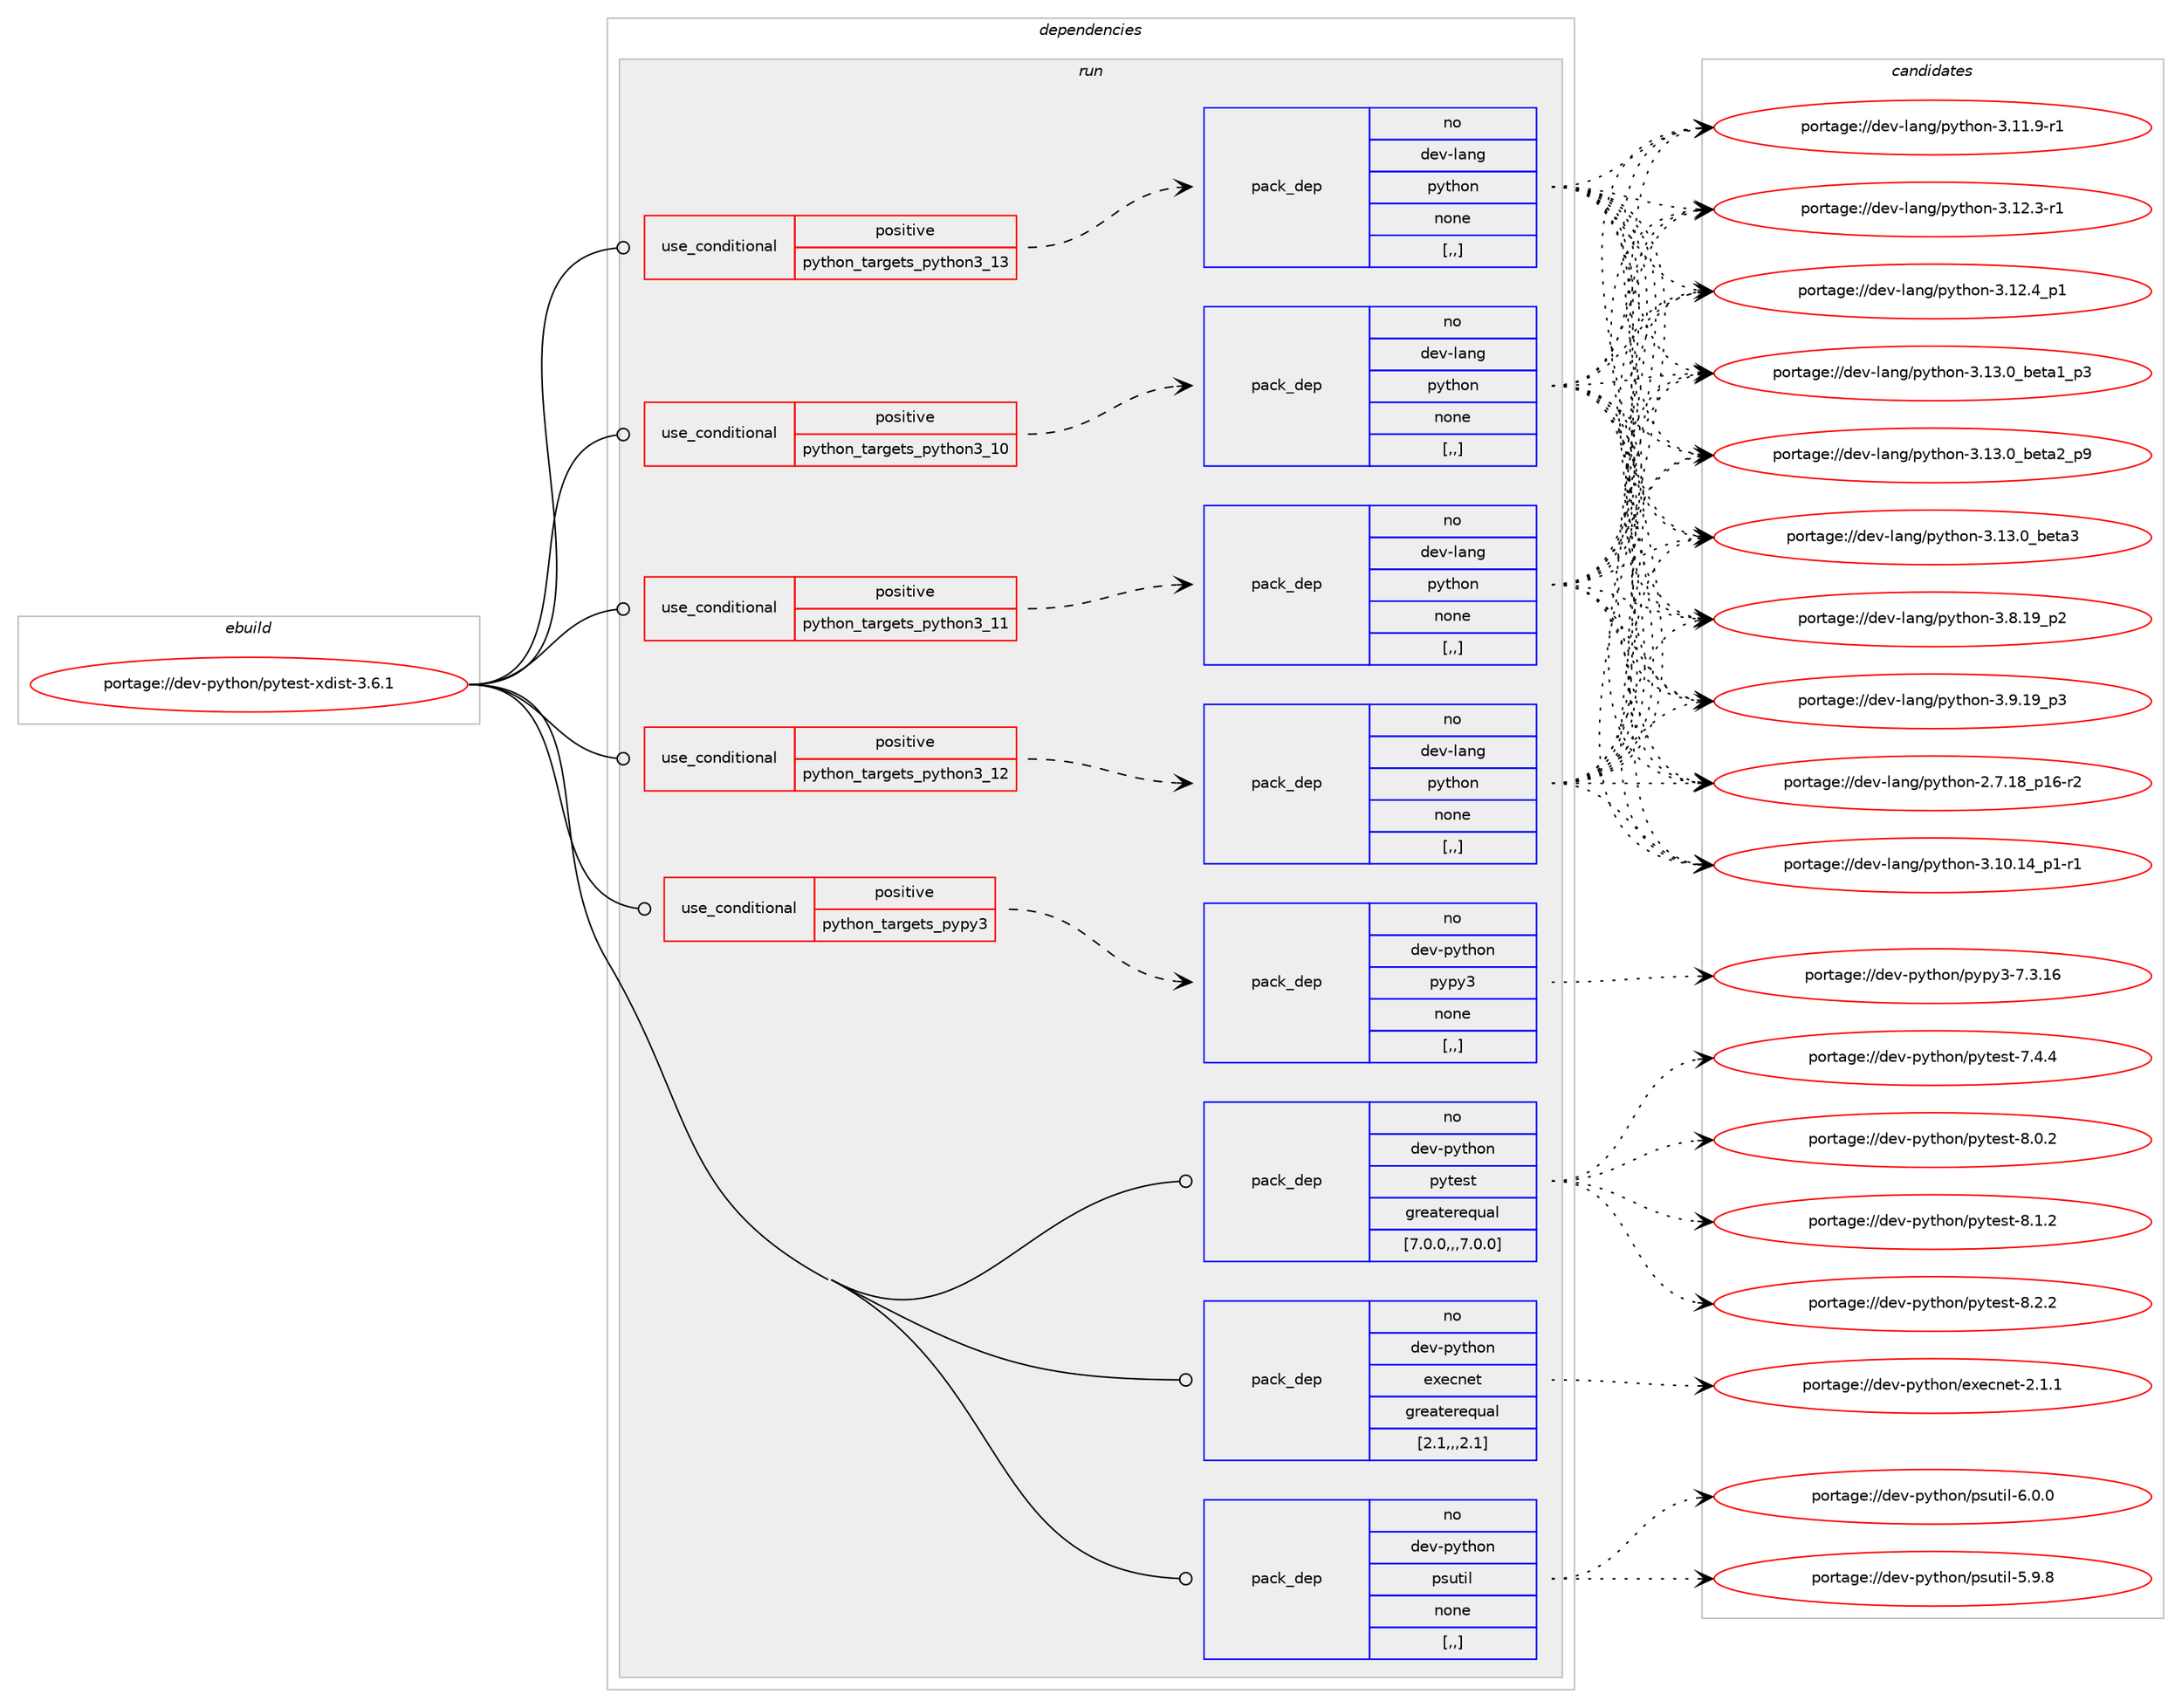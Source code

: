 digraph prolog {

# *************
# Graph options
# *************

newrank=true;
concentrate=true;
compound=true;
graph [rankdir=LR,fontname=Helvetica,fontsize=10,ranksep=1.5];#, ranksep=2.5, nodesep=0.2];
edge  [arrowhead=vee];
node  [fontname=Helvetica,fontsize=10];

# **********
# The ebuild
# **********

subgraph cluster_leftcol {
color=gray;
rank=same;
label=<<i>ebuild</i>>;
id [label="portage://dev-python/pytest-xdist-3.6.1", color=red, width=4, href="../dev-python/pytest-xdist-3.6.1.svg"];
}

# ****************
# The dependencies
# ****************

subgraph cluster_midcol {
color=gray;
label=<<i>dependencies</i>>;
subgraph cluster_compile {
fillcolor="#eeeeee";
style=filled;
label=<<i>compile</i>>;
}
subgraph cluster_compileandrun {
fillcolor="#eeeeee";
style=filled;
label=<<i>compile and run</i>>;
}
subgraph cluster_run {
fillcolor="#eeeeee";
style=filled;
label=<<i>run</i>>;
subgraph cond36909 {
dependency155678 [label=<<TABLE BORDER="0" CELLBORDER="1" CELLSPACING="0" CELLPADDING="4"><TR><TD ROWSPAN="3" CELLPADDING="10">use_conditional</TD></TR><TR><TD>positive</TD></TR><TR><TD>python_targets_pypy3</TD></TR></TABLE>>, shape=none, color=red];
subgraph pack117534 {
dependency155679 [label=<<TABLE BORDER="0" CELLBORDER="1" CELLSPACING="0" CELLPADDING="4" WIDTH="220"><TR><TD ROWSPAN="6" CELLPADDING="30">pack_dep</TD></TR><TR><TD WIDTH="110">no</TD></TR><TR><TD>dev-python</TD></TR><TR><TD>pypy3</TD></TR><TR><TD>none</TD></TR><TR><TD>[,,]</TD></TR></TABLE>>, shape=none, color=blue];
}
dependency155678:e -> dependency155679:w [weight=20,style="dashed",arrowhead="vee"];
}
id:e -> dependency155678:w [weight=20,style="solid",arrowhead="odot"];
subgraph cond36910 {
dependency155680 [label=<<TABLE BORDER="0" CELLBORDER="1" CELLSPACING="0" CELLPADDING="4"><TR><TD ROWSPAN="3" CELLPADDING="10">use_conditional</TD></TR><TR><TD>positive</TD></TR><TR><TD>python_targets_python3_10</TD></TR></TABLE>>, shape=none, color=red];
subgraph pack117535 {
dependency155681 [label=<<TABLE BORDER="0" CELLBORDER="1" CELLSPACING="0" CELLPADDING="4" WIDTH="220"><TR><TD ROWSPAN="6" CELLPADDING="30">pack_dep</TD></TR><TR><TD WIDTH="110">no</TD></TR><TR><TD>dev-lang</TD></TR><TR><TD>python</TD></TR><TR><TD>none</TD></TR><TR><TD>[,,]</TD></TR></TABLE>>, shape=none, color=blue];
}
dependency155680:e -> dependency155681:w [weight=20,style="dashed",arrowhead="vee"];
}
id:e -> dependency155680:w [weight=20,style="solid",arrowhead="odot"];
subgraph cond36911 {
dependency155682 [label=<<TABLE BORDER="0" CELLBORDER="1" CELLSPACING="0" CELLPADDING="4"><TR><TD ROWSPAN="3" CELLPADDING="10">use_conditional</TD></TR><TR><TD>positive</TD></TR><TR><TD>python_targets_python3_11</TD></TR></TABLE>>, shape=none, color=red];
subgraph pack117536 {
dependency155683 [label=<<TABLE BORDER="0" CELLBORDER="1" CELLSPACING="0" CELLPADDING="4" WIDTH="220"><TR><TD ROWSPAN="6" CELLPADDING="30">pack_dep</TD></TR><TR><TD WIDTH="110">no</TD></TR><TR><TD>dev-lang</TD></TR><TR><TD>python</TD></TR><TR><TD>none</TD></TR><TR><TD>[,,]</TD></TR></TABLE>>, shape=none, color=blue];
}
dependency155682:e -> dependency155683:w [weight=20,style="dashed",arrowhead="vee"];
}
id:e -> dependency155682:w [weight=20,style="solid",arrowhead="odot"];
subgraph cond36912 {
dependency155684 [label=<<TABLE BORDER="0" CELLBORDER="1" CELLSPACING="0" CELLPADDING="4"><TR><TD ROWSPAN="3" CELLPADDING="10">use_conditional</TD></TR><TR><TD>positive</TD></TR><TR><TD>python_targets_python3_12</TD></TR></TABLE>>, shape=none, color=red];
subgraph pack117537 {
dependency155685 [label=<<TABLE BORDER="0" CELLBORDER="1" CELLSPACING="0" CELLPADDING="4" WIDTH="220"><TR><TD ROWSPAN="6" CELLPADDING="30">pack_dep</TD></TR><TR><TD WIDTH="110">no</TD></TR><TR><TD>dev-lang</TD></TR><TR><TD>python</TD></TR><TR><TD>none</TD></TR><TR><TD>[,,]</TD></TR></TABLE>>, shape=none, color=blue];
}
dependency155684:e -> dependency155685:w [weight=20,style="dashed",arrowhead="vee"];
}
id:e -> dependency155684:w [weight=20,style="solid",arrowhead="odot"];
subgraph cond36913 {
dependency155686 [label=<<TABLE BORDER="0" CELLBORDER="1" CELLSPACING="0" CELLPADDING="4"><TR><TD ROWSPAN="3" CELLPADDING="10">use_conditional</TD></TR><TR><TD>positive</TD></TR><TR><TD>python_targets_python3_13</TD></TR></TABLE>>, shape=none, color=red];
subgraph pack117538 {
dependency155687 [label=<<TABLE BORDER="0" CELLBORDER="1" CELLSPACING="0" CELLPADDING="4" WIDTH="220"><TR><TD ROWSPAN="6" CELLPADDING="30">pack_dep</TD></TR><TR><TD WIDTH="110">no</TD></TR><TR><TD>dev-lang</TD></TR><TR><TD>python</TD></TR><TR><TD>none</TD></TR><TR><TD>[,,]</TD></TR></TABLE>>, shape=none, color=blue];
}
dependency155686:e -> dependency155687:w [weight=20,style="dashed",arrowhead="vee"];
}
id:e -> dependency155686:w [weight=20,style="solid",arrowhead="odot"];
subgraph pack117539 {
dependency155688 [label=<<TABLE BORDER="0" CELLBORDER="1" CELLSPACING="0" CELLPADDING="4" WIDTH="220"><TR><TD ROWSPAN="6" CELLPADDING="30">pack_dep</TD></TR><TR><TD WIDTH="110">no</TD></TR><TR><TD>dev-python</TD></TR><TR><TD>execnet</TD></TR><TR><TD>greaterequal</TD></TR><TR><TD>[2.1,,,2.1]</TD></TR></TABLE>>, shape=none, color=blue];
}
id:e -> dependency155688:w [weight=20,style="solid",arrowhead="odot"];
subgraph pack117540 {
dependency155689 [label=<<TABLE BORDER="0" CELLBORDER="1" CELLSPACING="0" CELLPADDING="4" WIDTH="220"><TR><TD ROWSPAN="6" CELLPADDING="30">pack_dep</TD></TR><TR><TD WIDTH="110">no</TD></TR><TR><TD>dev-python</TD></TR><TR><TD>psutil</TD></TR><TR><TD>none</TD></TR><TR><TD>[,,]</TD></TR></TABLE>>, shape=none, color=blue];
}
id:e -> dependency155689:w [weight=20,style="solid",arrowhead="odot"];
subgraph pack117541 {
dependency155690 [label=<<TABLE BORDER="0" CELLBORDER="1" CELLSPACING="0" CELLPADDING="4" WIDTH="220"><TR><TD ROWSPAN="6" CELLPADDING="30">pack_dep</TD></TR><TR><TD WIDTH="110">no</TD></TR><TR><TD>dev-python</TD></TR><TR><TD>pytest</TD></TR><TR><TD>greaterequal</TD></TR><TR><TD>[7.0.0,,,7.0.0]</TD></TR></TABLE>>, shape=none, color=blue];
}
id:e -> dependency155690:w [weight=20,style="solid",arrowhead="odot"];
}
}

# **************
# The candidates
# **************

subgraph cluster_choices {
rank=same;
color=gray;
label=<<i>candidates</i>>;

subgraph choice117534 {
color=black;
nodesep=1;
choice10010111845112121116104111110471121211121215145554651464954 [label="portage://dev-python/pypy3-7.3.16", color=red, width=4,href="../dev-python/pypy3-7.3.16.svg"];
dependency155679:e -> choice10010111845112121116104111110471121211121215145554651464954:w [style=dotted,weight="100"];
}
subgraph choice117535 {
color=black;
nodesep=1;
choice100101118451089711010347112121116104111110455046554649569511249544511450 [label="portage://dev-lang/python-2.7.18_p16-r2", color=red, width=4,href="../dev-lang/python-2.7.18_p16-r2.svg"];
choice100101118451089711010347112121116104111110455146494846495295112494511449 [label="portage://dev-lang/python-3.10.14_p1-r1", color=red, width=4,href="../dev-lang/python-3.10.14_p1-r1.svg"];
choice100101118451089711010347112121116104111110455146494946574511449 [label="portage://dev-lang/python-3.11.9-r1", color=red, width=4,href="../dev-lang/python-3.11.9-r1.svg"];
choice100101118451089711010347112121116104111110455146495046514511449 [label="portage://dev-lang/python-3.12.3-r1", color=red, width=4,href="../dev-lang/python-3.12.3-r1.svg"];
choice100101118451089711010347112121116104111110455146495046529511249 [label="portage://dev-lang/python-3.12.4_p1", color=red, width=4,href="../dev-lang/python-3.12.4_p1.svg"];
choice10010111845108971101034711212111610411111045514649514648959810111697499511251 [label="portage://dev-lang/python-3.13.0_beta1_p3", color=red, width=4,href="../dev-lang/python-3.13.0_beta1_p3.svg"];
choice10010111845108971101034711212111610411111045514649514648959810111697509511257 [label="portage://dev-lang/python-3.13.0_beta2_p9", color=red, width=4,href="../dev-lang/python-3.13.0_beta2_p9.svg"];
choice1001011184510897110103471121211161041111104551464951464895981011169751 [label="portage://dev-lang/python-3.13.0_beta3", color=red, width=4,href="../dev-lang/python-3.13.0_beta3.svg"];
choice100101118451089711010347112121116104111110455146564649579511250 [label="portage://dev-lang/python-3.8.19_p2", color=red, width=4,href="../dev-lang/python-3.8.19_p2.svg"];
choice100101118451089711010347112121116104111110455146574649579511251 [label="portage://dev-lang/python-3.9.19_p3", color=red, width=4,href="../dev-lang/python-3.9.19_p3.svg"];
dependency155681:e -> choice100101118451089711010347112121116104111110455046554649569511249544511450:w [style=dotted,weight="100"];
dependency155681:e -> choice100101118451089711010347112121116104111110455146494846495295112494511449:w [style=dotted,weight="100"];
dependency155681:e -> choice100101118451089711010347112121116104111110455146494946574511449:w [style=dotted,weight="100"];
dependency155681:e -> choice100101118451089711010347112121116104111110455146495046514511449:w [style=dotted,weight="100"];
dependency155681:e -> choice100101118451089711010347112121116104111110455146495046529511249:w [style=dotted,weight="100"];
dependency155681:e -> choice10010111845108971101034711212111610411111045514649514648959810111697499511251:w [style=dotted,weight="100"];
dependency155681:e -> choice10010111845108971101034711212111610411111045514649514648959810111697509511257:w [style=dotted,weight="100"];
dependency155681:e -> choice1001011184510897110103471121211161041111104551464951464895981011169751:w [style=dotted,weight="100"];
dependency155681:e -> choice100101118451089711010347112121116104111110455146564649579511250:w [style=dotted,weight="100"];
dependency155681:e -> choice100101118451089711010347112121116104111110455146574649579511251:w [style=dotted,weight="100"];
}
subgraph choice117536 {
color=black;
nodesep=1;
choice100101118451089711010347112121116104111110455046554649569511249544511450 [label="portage://dev-lang/python-2.7.18_p16-r2", color=red, width=4,href="../dev-lang/python-2.7.18_p16-r2.svg"];
choice100101118451089711010347112121116104111110455146494846495295112494511449 [label="portage://dev-lang/python-3.10.14_p1-r1", color=red, width=4,href="../dev-lang/python-3.10.14_p1-r1.svg"];
choice100101118451089711010347112121116104111110455146494946574511449 [label="portage://dev-lang/python-3.11.9-r1", color=red, width=4,href="../dev-lang/python-3.11.9-r1.svg"];
choice100101118451089711010347112121116104111110455146495046514511449 [label="portage://dev-lang/python-3.12.3-r1", color=red, width=4,href="../dev-lang/python-3.12.3-r1.svg"];
choice100101118451089711010347112121116104111110455146495046529511249 [label="portage://dev-lang/python-3.12.4_p1", color=red, width=4,href="../dev-lang/python-3.12.4_p1.svg"];
choice10010111845108971101034711212111610411111045514649514648959810111697499511251 [label="portage://dev-lang/python-3.13.0_beta1_p3", color=red, width=4,href="../dev-lang/python-3.13.0_beta1_p3.svg"];
choice10010111845108971101034711212111610411111045514649514648959810111697509511257 [label="portage://dev-lang/python-3.13.0_beta2_p9", color=red, width=4,href="../dev-lang/python-3.13.0_beta2_p9.svg"];
choice1001011184510897110103471121211161041111104551464951464895981011169751 [label="portage://dev-lang/python-3.13.0_beta3", color=red, width=4,href="../dev-lang/python-3.13.0_beta3.svg"];
choice100101118451089711010347112121116104111110455146564649579511250 [label="portage://dev-lang/python-3.8.19_p2", color=red, width=4,href="../dev-lang/python-3.8.19_p2.svg"];
choice100101118451089711010347112121116104111110455146574649579511251 [label="portage://dev-lang/python-3.9.19_p3", color=red, width=4,href="../dev-lang/python-3.9.19_p3.svg"];
dependency155683:e -> choice100101118451089711010347112121116104111110455046554649569511249544511450:w [style=dotted,weight="100"];
dependency155683:e -> choice100101118451089711010347112121116104111110455146494846495295112494511449:w [style=dotted,weight="100"];
dependency155683:e -> choice100101118451089711010347112121116104111110455146494946574511449:w [style=dotted,weight="100"];
dependency155683:e -> choice100101118451089711010347112121116104111110455146495046514511449:w [style=dotted,weight="100"];
dependency155683:e -> choice100101118451089711010347112121116104111110455146495046529511249:w [style=dotted,weight="100"];
dependency155683:e -> choice10010111845108971101034711212111610411111045514649514648959810111697499511251:w [style=dotted,weight="100"];
dependency155683:e -> choice10010111845108971101034711212111610411111045514649514648959810111697509511257:w [style=dotted,weight="100"];
dependency155683:e -> choice1001011184510897110103471121211161041111104551464951464895981011169751:w [style=dotted,weight="100"];
dependency155683:e -> choice100101118451089711010347112121116104111110455146564649579511250:w [style=dotted,weight="100"];
dependency155683:e -> choice100101118451089711010347112121116104111110455146574649579511251:w [style=dotted,weight="100"];
}
subgraph choice117537 {
color=black;
nodesep=1;
choice100101118451089711010347112121116104111110455046554649569511249544511450 [label="portage://dev-lang/python-2.7.18_p16-r2", color=red, width=4,href="../dev-lang/python-2.7.18_p16-r2.svg"];
choice100101118451089711010347112121116104111110455146494846495295112494511449 [label="portage://dev-lang/python-3.10.14_p1-r1", color=red, width=4,href="../dev-lang/python-3.10.14_p1-r1.svg"];
choice100101118451089711010347112121116104111110455146494946574511449 [label="portage://dev-lang/python-3.11.9-r1", color=red, width=4,href="../dev-lang/python-3.11.9-r1.svg"];
choice100101118451089711010347112121116104111110455146495046514511449 [label="portage://dev-lang/python-3.12.3-r1", color=red, width=4,href="../dev-lang/python-3.12.3-r1.svg"];
choice100101118451089711010347112121116104111110455146495046529511249 [label="portage://dev-lang/python-3.12.4_p1", color=red, width=4,href="../dev-lang/python-3.12.4_p1.svg"];
choice10010111845108971101034711212111610411111045514649514648959810111697499511251 [label="portage://dev-lang/python-3.13.0_beta1_p3", color=red, width=4,href="../dev-lang/python-3.13.0_beta1_p3.svg"];
choice10010111845108971101034711212111610411111045514649514648959810111697509511257 [label="portage://dev-lang/python-3.13.0_beta2_p9", color=red, width=4,href="../dev-lang/python-3.13.0_beta2_p9.svg"];
choice1001011184510897110103471121211161041111104551464951464895981011169751 [label="portage://dev-lang/python-3.13.0_beta3", color=red, width=4,href="../dev-lang/python-3.13.0_beta3.svg"];
choice100101118451089711010347112121116104111110455146564649579511250 [label="portage://dev-lang/python-3.8.19_p2", color=red, width=4,href="../dev-lang/python-3.8.19_p2.svg"];
choice100101118451089711010347112121116104111110455146574649579511251 [label="portage://dev-lang/python-3.9.19_p3", color=red, width=4,href="../dev-lang/python-3.9.19_p3.svg"];
dependency155685:e -> choice100101118451089711010347112121116104111110455046554649569511249544511450:w [style=dotted,weight="100"];
dependency155685:e -> choice100101118451089711010347112121116104111110455146494846495295112494511449:w [style=dotted,weight="100"];
dependency155685:e -> choice100101118451089711010347112121116104111110455146494946574511449:w [style=dotted,weight="100"];
dependency155685:e -> choice100101118451089711010347112121116104111110455146495046514511449:w [style=dotted,weight="100"];
dependency155685:e -> choice100101118451089711010347112121116104111110455146495046529511249:w [style=dotted,weight="100"];
dependency155685:e -> choice10010111845108971101034711212111610411111045514649514648959810111697499511251:w [style=dotted,weight="100"];
dependency155685:e -> choice10010111845108971101034711212111610411111045514649514648959810111697509511257:w [style=dotted,weight="100"];
dependency155685:e -> choice1001011184510897110103471121211161041111104551464951464895981011169751:w [style=dotted,weight="100"];
dependency155685:e -> choice100101118451089711010347112121116104111110455146564649579511250:w [style=dotted,weight="100"];
dependency155685:e -> choice100101118451089711010347112121116104111110455146574649579511251:w [style=dotted,weight="100"];
}
subgraph choice117538 {
color=black;
nodesep=1;
choice100101118451089711010347112121116104111110455046554649569511249544511450 [label="portage://dev-lang/python-2.7.18_p16-r2", color=red, width=4,href="../dev-lang/python-2.7.18_p16-r2.svg"];
choice100101118451089711010347112121116104111110455146494846495295112494511449 [label="portage://dev-lang/python-3.10.14_p1-r1", color=red, width=4,href="../dev-lang/python-3.10.14_p1-r1.svg"];
choice100101118451089711010347112121116104111110455146494946574511449 [label="portage://dev-lang/python-3.11.9-r1", color=red, width=4,href="../dev-lang/python-3.11.9-r1.svg"];
choice100101118451089711010347112121116104111110455146495046514511449 [label="portage://dev-lang/python-3.12.3-r1", color=red, width=4,href="../dev-lang/python-3.12.3-r1.svg"];
choice100101118451089711010347112121116104111110455146495046529511249 [label="portage://dev-lang/python-3.12.4_p1", color=red, width=4,href="../dev-lang/python-3.12.4_p1.svg"];
choice10010111845108971101034711212111610411111045514649514648959810111697499511251 [label="portage://dev-lang/python-3.13.0_beta1_p3", color=red, width=4,href="../dev-lang/python-3.13.0_beta1_p3.svg"];
choice10010111845108971101034711212111610411111045514649514648959810111697509511257 [label="portage://dev-lang/python-3.13.0_beta2_p9", color=red, width=4,href="../dev-lang/python-3.13.0_beta2_p9.svg"];
choice1001011184510897110103471121211161041111104551464951464895981011169751 [label="portage://dev-lang/python-3.13.0_beta3", color=red, width=4,href="../dev-lang/python-3.13.0_beta3.svg"];
choice100101118451089711010347112121116104111110455146564649579511250 [label="portage://dev-lang/python-3.8.19_p2", color=red, width=4,href="../dev-lang/python-3.8.19_p2.svg"];
choice100101118451089711010347112121116104111110455146574649579511251 [label="portage://dev-lang/python-3.9.19_p3", color=red, width=4,href="../dev-lang/python-3.9.19_p3.svg"];
dependency155687:e -> choice100101118451089711010347112121116104111110455046554649569511249544511450:w [style=dotted,weight="100"];
dependency155687:e -> choice100101118451089711010347112121116104111110455146494846495295112494511449:w [style=dotted,weight="100"];
dependency155687:e -> choice100101118451089711010347112121116104111110455146494946574511449:w [style=dotted,weight="100"];
dependency155687:e -> choice100101118451089711010347112121116104111110455146495046514511449:w [style=dotted,weight="100"];
dependency155687:e -> choice100101118451089711010347112121116104111110455146495046529511249:w [style=dotted,weight="100"];
dependency155687:e -> choice10010111845108971101034711212111610411111045514649514648959810111697499511251:w [style=dotted,weight="100"];
dependency155687:e -> choice10010111845108971101034711212111610411111045514649514648959810111697509511257:w [style=dotted,weight="100"];
dependency155687:e -> choice1001011184510897110103471121211161041111104551464951464895981011169751:w [style=dotted,weight="100"];
dependency155687:e -> choice100101118451089711010347112121116104111110455146564649579511250:w [style=dotted,weight="100"];
dependency155687:e -> choice100101118451089711010347112121116104111110455146574649579511251:w [style=dotted,weight="100"];
}
subgraph choice117539 {
color=black;
nodesep=1;
choice100101118451121211161041111104710112010199110101116455046494649 [label="portage://dev-python/execnet-2.1.1", color=red, width=4,href="../dev-python/execnet-2.1.1.svg"];
dependency155688:e -> choice100101118451121211161041111104710112010199110101116455046494649:w [style=dotted,weight="100"];
}
subgraph choice117540 {
color=black;
nodesep=1;
choice1001011184511212111610411111047112115117116105108455346574656 [label="portage://dev-python/psutil-5.9.8", color=red, width=4,href="../dev-python/psutil-5.9.8.svg"];
choice1001011184511212111610411111047112115117116105108455446484648 [label="portage://dev-python/psutil-6.0.0", color=red, width=4,href="../dev-python/psutil-6.0.0.svg"];
dependency155689:e -> choice1001011184511212111610411111047112115117116105108455346574656:w [style=dotted,weight="100"];
dependency155689:e -> choice1001011184511212111610411111047112115117116105108455446484648:w [style=dotted,weight="100"];
}
subgraph choice117541 {
color=black;
nodesep=1;
choice1001011184511212111610411111047112121116101115116455546524652 [label="portage://dev-python/pytest-7.4.4", color=red, width=4,href="../dev-python/pytest-7.4.4.svg"];
choice1001011184511212111610411111047112121116101115116455646484650 [label="portage://dev-python/pytest-8.0.2", color=red, width=4,href="../dev-python/pytest-8.0.2.svg"];
choice1001011184511212111610411111047112121116101115116455646494650 [label="portage://dev-python/pytest-8.1.2", color=red, width=4,href="../dev-python/pytest-8.1.2.svg"];
choice1001011184511212111610411111047112121116101115116455646504650 [label="portage://dev-python/pytest-8.2.2", color=red, width=4,href="../dev-python/pytest-8.2.2.svg"];
dependency155690:e -> choice1001011184511212111610411111047112121116101115116455546524652:w [style=dotted,weight="100"];
dependency155690:e -> choice1001011184511212111610411111047112121116101115116455646484650:w [style=dotted,weight="100"];
dependency155690:e -> choice1001011184511212111610411111047112121116101115116455646494650:w [style=dotted,weight="100"];
dependency155690:e -> choice1001011184511212111610411111047112121116101115116455646504650:w [style=dotted,weight="100"];
}
}

}
